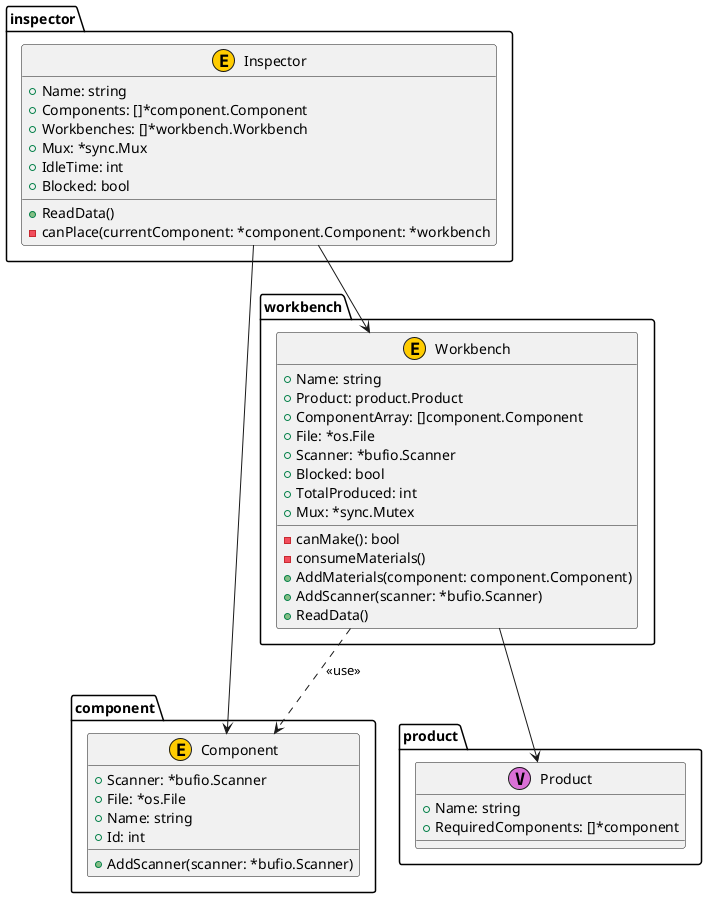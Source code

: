 @startuml

package "product" {
	class "Product" as product.Product <<V,Orchid>> {
		+Name: string
		+RequiredComponents: []*component
	}
}



package "component" {
	class "Component" as component.Component <<E,#FFCC00>> {
		+Scanner: *bufio.Scanner
		+File: *os.File
		+Name: string
		+Id: int
		+AddScanner(scanner: *bufio.Scanner)
	}
}



package "inspector" {
	class "Inspector" as inspector.Inspector <<E,#FFCC00>> {
		+Name: string
		+Components: []*component.Component
		+Workbenches: []*workbench.Workbench
		+Mux: *sync.Mux
		+IdleTime: int
		+Blocked: bool
		+ReadData()
		-canPlace(currentComponent: *component.Component: *workbench
	}
}



package "workbench" {
	class "Workbench" as workbench.Workbench <<E,#FFCC00>> {
		+Name: string
		+Product: product.Product
		+ComponentArray: []component.Component
		+File: *os.File
		+Scanner: *bufio.Scanner
		+Blocked: bool
		+TotalProduced: int
		+Mux: *sync.Mutex
		-canMake(): bool
		-consumeMaterials()
		+AddMaterials(component: component.Component)
		+AddScanner(scanner: *bufio.Scanner)
		+ReadData()
	}
}

	workbench.Workbench --> product.Product

	workbench.Workbench ..> component.Component : <<use>> 

	inspector.Inspector --> workbench.Workbench

	inspector.Inspector --> component.Component



@enduml
